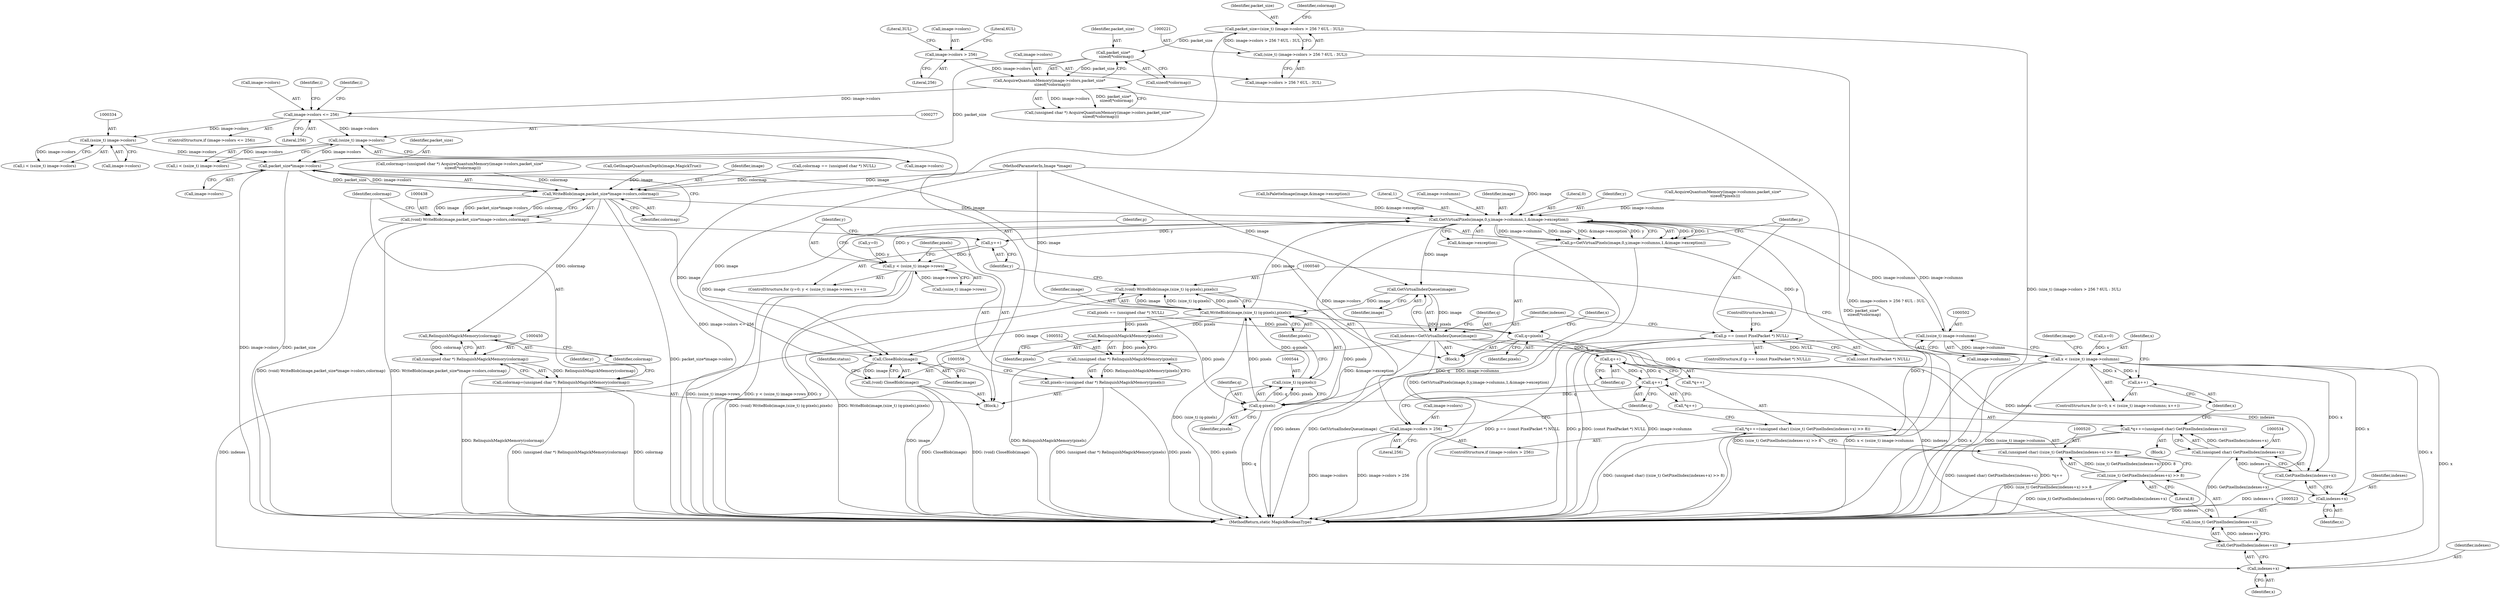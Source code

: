 digraph "0_ImageMagick_6233ef75bb973745ab1092b59aea8fe316f09074@pointer" {
"1000441" [label="(Call,packet_size*image->colors)"];
"1000238" [label="(Call,packet_size*\n     sizeof(*colormap))"];
"1000218" [label="(Call,packet_size=(size_t) (image->colors > 256 ? 6UL : 3UL))"];
"1000220" [label="(Call,(size_t) (image->colors > 256 ? 6UL : 3UL))"];
"1000276" [label="(Call,(ssize_t) image->colors)"];
"1000265" [label="(Call,image->colors <= 256)"];
"1000234" [label="(Call,AcquireQuantumMemory(image->colors,packet_size*\n     sizeof(*colormap)))"];
"1000223" [label="(Call,image->colors > 256)"];
"1000333" [label="(Call,(ssize_t) image->colors)"];
"1000439" [label="(Call,WriteBlob(image,packet_size*image->colors,colormap))"];
"1000437" [label="(Call,(void) WriteBlob(image,packet_size*image->colors,colormap))"];
"1000451" [label="(Call,RelinquishMagickMemory(colormap))"];
"1000449" [label="(Call,(unsigned char *) RelinquishMagickMemory(colormap))"];
"1000447" [label="(Call,colormap=(unsigned char *) RelinquishMagickMemory(colormap))"];
"1000469" [label="(Call,GetVirtualPixels(image,0,y,image->columns,1,&image->exception))"];
"1000464" [label="(Call,y++)"];
"1000457" [label="(Call,y < (ssize_t) image->rows)"];
"1000467" [label="(Call,p=GetVirtualPixels(image,0,y,image->columns,1,&image->exception))"];
"1000482" [label="(Call,p == (const PixelPacket *) NULL)"];
"1000490" [label="(Call,GetVirtualIndexQueue(image))"];
"1000488" [label="(Call,indexes=GetVirtualIndexQueue(image))"];
"1000524" [label="(Call,GetPixelIndex(indexes+x))"];
"1000522" [label="(Call,(size_t) GetPixelIndex(indexes+x))"];
"1000521" [label="(Call,(size_t) GetPixelIndex(indexes+x) >> 8)"];
"1000519" [label="(Call,(unsigned char) ((size_t) GetPixelIndex(indexes+x) >> 8))"];
"1000515" [label="(Call,*q++=(unsigned char) ((size_t) GetPixelIndex(indexes+x) >> 8))"];
"1000525" [label="(Call,indexes+x)"];
"1000535" [label="(Call,GetPixelIndex(indexes+x))"];
"1000533" [label="(Call,(unsigned char) GetPixelIndex(indexes+x))"];
"1000529" [label="(Call,*q++=(unsigned char) GetPixelIndex(indexes+x))"];
"1000536" [label="(Call,indexes+x)"];
"1000541" [label="(Call,WriteBlob(image,(size_t) (q-pixels),pixels))"];
"1000492" [label="(Call,q=pixels)"];
"1000517" [label="(Call,q++)"];
"1000531" [label="(Call,q++)"];
"1000545" [label="(Call,q-pixels)"];
"1000543" [label="(Call,(size_t) (q-pixels))"];
"1000539" [label="(Call,(void) WriteBlob(image,(size_t) (q-pixels),pixels))"];
"1000553" [label="(Call,RelinquishMagickMemory(pixels))"];
"1000551" [label="(Call,(unsigned char *) RelinquishMagickMemory(pixels))"];
"1000549" [label="(Call,pixels=(unsigned char *) RelinquishMagickMemory(pixels))"];
"1000557" [label="(Call,CloseBlob(image))"];
"1000555" [label="(Call,(void) CloseBlob(image))"];
"1000501" [label="(Call,(ssize_t) image->columns)"];
"1000499" [label="(Call,x < (ssize_t) image->columns)"];
"1000506" [label="(Call,x++)"];
"1000510" [label="(Call,image->colors > 256)"];
"1000441" [label="(Call,packet_size*image->colors)"];
"1000448" [label="(Identifier,colormap)"];
"1000471" [label="(Literal,0)"];
"1000501" [label="(Call,(ssize_t) image->columns)"];
"1000227" [label="(Literal,256)"];
"1000472" [label="(Identifier,y)"];
"1000239" [label="(Identifier,packet_size)"];
"1000484" [label="(Call,(const PixelPacket *) NULL)"];
"1000467" [label="(Call,p=GetVirtualPixels(image,0,y,image->columns,1,&image->exception))"];
"1000488" [label="(Call,indexes=GetVirtualIndexQueue(image))"];
"1000494" [label="(Identifier,pixels)"];
"1000537" [label="(Identifier,indexes)"];
"1000272" [label="(Identifier,i)"];
"1000230" [label="(Call,colormap=(unsigned char *) AcquireQuantumMemory(image->colors,packet_size*\n     sizeof(*colormap)))"];
"1000499" [label="(Call,x < (ssize_t) image->columns)"];
"1000555" [label="(Call,(void) CloseBlob(image))"];
"1000519" [label="(Call,(unsigned char) ((size_t) GetPixelIndex(indexes+x) >> 8))"];
"1000235" [label="(Call,image->colors)"];
"1000209" [label="(Call,AcquireQuantumMemory(image->columns,packet_size*\n    sizeof(*pixels)))"];
"1000469" [label="(Call,GetVirtualPixels(image,0,y,image->columns,1,&image->exception))"];
"1000541" [label="(Call,WriteBlob(image,(size_t) (q-pixels),pixels))"];
"1000525" [label="(Call,indexes+x)"];
"1000489" [label="(Identifier,indexes)"];
"1000481" [label="(ControlStructure,if (p == (const PixelPacket *) NULL))"];
"1000512" [label="(Identifier,image)"];
"1000459" [label="(Call,(ssize_t) image->rows)"];
"1000218" [label="(Call,packet_size=(size_t) (image->colors > 256 ? 6UL : 3UL))"];
"1000223" [label="(Call,image->colors > 256)"];
"1000490" [label="(Call,GetVirtualIndexQueue(image))"];
"1000532" [label="(Identifier,q)"];
"1000492" [label="(Call,q=pixels)"];
"1000452" [label="(Identifier,colormap)"];
"1000527" [label="(Identifier,x)"];
"1000495" [label="(ControlStructure,for (x=0; x < (ssize_t) image->columns; x++))"];
"1000454" [label="(Call,y=0)"];
"1000465" [label="(Identifier,y)"];
"1000542" [label="(Identifier,image)"];
"1000496" [label="(Call,x=0)"];
"1000487" [label="(ControlStructure,break;)"];
"1000232" [label="(Call,(unsigned char *) AcquireQuantumMemory(image->colors,packet_size*\n     sizeof(*colormap)))"];
"1000536" [label="(Call,indexes+x)"];
"1000508" [label="(Block,)"];
"1000517" [label="(Call,q++)"];
"1000531" [label="(Call,q++)"];
"1000515" [label="(Call,*q++=(unsigned char) ((size_t) GetPixelIndex(indexes+x) >> 8))"];
"1000245" [label="(Call,pixels == (unsigned char *) NULL)"];
"1000449" [label="(Call,(unsigned char *) RelinquishMagickMemory(colormap))"];
"1000437" [label="(Call,(void) WriteBlob(image,packet_size*image->colors,colormap))"];
"1000181" [label="(Call,IsPaletteImage(image,&image->exception))"];
"1000195" [label="(Call,GetImageQuantumDepth(image,MagickTrue))"];
"1000477" [label="(Call,&image->exception)"];
"1000506" [label="(Call,x++)"];
"1000476" [label="(Literal,1)"];
"1000550" [label="(Identifier,pixels)"];
"1000473" [label="(Call,image->columns)"];
"1000539" [label="(Call,(void) WriteBlob(image,(size_t) (q-pixels),pixels))"];
"1000264" [label="(ControlStructure,if (image->colors <= 256))"];
"1000514" [label="(Literal,256)"];
"1000482" [label="(Call,p == (const PixelPacket *) NULL)"];
"1000493" [label="(Identifier,q)"];
"1000278" [label="(Call,image->colors)"];
"1000521" [label="(Call,(size_t) GetPixelIndex(indexes+x) >> 8)"];
"1000530" [label="(Call,*q++)"];
"1000561" [label="(MethodReturn,static MagickBooleanType)"];
"1000509" [label="(ControlStructure,if (image->colors > 256))"];
"1000228" [label="(Literal,6UL)"];
"1000219" [label="(Identifier,packet_size)"];
"1000470" [label="(Identifier,image)"];
"1000442" [label="(Identifier,packet_size)"];
"1000229" [label="(Literal,3UL)"];
"1000526" [label="(Identifier,indexes)"];
"1000507" [label="(Identifier,x)"];
"1000240" [label="(Call,sizeof(*colormap))"];
"1000510" [label="(Call,image->colors > 256)"];
"1000524" [label="(Call,GetPixelIndex(indexes+x))"];
"1000538" [label="(Identifier,x)"];
"1000528" [label="(Literal,8)"];
"1000547" [label="(Identifier,pixels)"];
"1000497" [label="(Identifier,x)"];
"1000231" [label="(Identifier,colormap)"];
"1000458" [label="(Identifier,y)"];
"1000238" [label="(Call,packet_size*\n     sizeof(*colormap))"];
"1000560" [label="(Identifier,status)"];
"1000440" [label="(Identifier,image)"];
"1000516" [label="(Call,*q++)"];
"1000451" [label="(Call,RelinquishMagickMemory(colormap))"];
"1000447" [label="(Call,colormap=(unsigned char *) RelinquishMagickMemory(colormap))"];
"1000466" [label="(Block,)"];
"1000453" [label="(ControlStructure,for (y=0; y < (ssize_t) image->rows; y++))"];
"1000106" [label="(MethodParameterIn,Image *image)"];
"1000500" [label="(Identifier,x)"];
"1000511" [label="(Call,image->colors)"];
"1000551" [label="(Call,(unsigned char *) RelinquishMagickMemory(pixels))"];
"1000554" [label="(Identifier,pixels)"];
"1000558" [label="(Identifier,image)"];
"1000503" [label="(Call,image->columns)"];
"1000266" [label="(Call,image->colors)"];
"1000491" [label="(Identifier,image)"];
"1000543" [label="(Call,(size_t) (q-pixels))"];
"1000518" [label="(Identifier,q)"];
"1000333" [label="(Call,(ssize_t) image->colors)"];
"1000329" [label="(Identifier,i)"];
"1000455" [label="(Identifier,y)"];
"1000443" [label="(Call,image->colors)"];
"1000224" [label="(Call,image->colors)"];
"1000548" [label="(Identifier,pixels)"];
"1000274" [label="(Call,i < (ssize_t) image->colors)"];
"1000545" [label="(Call,q-pixels)"];
"1000439" [label="(Call,WriteBlob(image,packet_size*image->colors,colormap))"];
"1000107" [label="(Block,)"];
"1000553" [label="(Call,RelinquishMagickMemory(pixels))"];
"1000522" [label="(Call,(size_t) GetPixelIndex(indexes+x))"];
"1000446" [label="(Identifier,colormap)"];
"1000464" [label="(Call,y++)"];
"1000234" [label="(Call,AcquireQuantumMemory(image->colors,packet_size*\n     sizeof(*colormap)))"];
"1000535" [label="(Call,GetPixelIndex(indexes+x))"];
"1000533" [label="(Call,(unsigned char) GetPixelIndex(indexes+x))"];
"1000276" [label="(Call,(ssize_t) image->colors)"];
"1000220" [label="(Call,(size_t) (image->colors > 256 ? 6UL : 3UL))"];
"1000483" [label="(Identifier,p)"];
"1000546" [label="(Identifier,q)"];
"1000331" [label="(Call,i < (ssize_t) image->colors)"];
"1000222" [label="(Call,image->colors > 256 ? 6UL : 3UL)"];
"1000468" [label="(Identifier,p)"];
"1000557" [label="(Call,CloseBlob(image))"];
"1000250" [label="(Call,colormap == (unsigned char *) NULL)"];
"1000549" [label="(Call,pixels=(unsigned char *) RelinquishMagickMemory(pixels))"];
"1000269" [label="(Literal,256)"];
"1000529" [label="(Call,*q++=(unsigned char) GetPixelIndex(indexes+x))"];
"1000265" [label="(Call,image->colors <= 256)"];
"1000457" [label="(Call,y < (ssize_t) image->rows)"];
"1000335" [label="(Call,image->colors)"];
"1000441" -> "1000439"  [label="AST: "];
"1000441" -> "1000443"  [label="CFG: "];
"1000442" -> "1000441"  [label="AST: "];
"1000443" -> "1000441"  [label="AST: "];
"1000446" -> "1000441"  [label="CFG: "];
"1000441" -> "1000561"  [label="DDG: packet_size"];
"1000441" -> "1000561"  [label="DDG: image->colors"];
"1000441" -> "1000439"  [label="DDG: packet_size"];
"1000441" -> "1000439"  [label="DDG: image->colors"];
"1000238" -> "1000441"  [label="DDG: packet_size"];
"1000276" -> "1000441"  [label="DDG: image->colors"];
"1000333" -> "1000441"  [label="DDG: image->colors"];
"1000441" -> "1000510"  [label="DDG: image->colors"];
"1000238" -> "1000234"  [label="AST: "];
"1000238" -> "1000240"  [label="CFG: "];
"1000239" -> "1000238"  [label="AST: "];
"1000240" -> "1000238"  [label="AST: "];
"1000234" -> "1000238"  [label="CFG: "];
"1000238" -> "1000234"  [label="DDG: packet_size"];
"1000218" -> "1000238"  [label="DDG: packet_size"];
"1000218" -> "1000107"  [label="AST: "];
"1000218" -> "1000220"  [label="CFG: "];
"1000219" -> "1000218"  [label="AST: "];
"1000220" -> "1000218"  [label="AST: "];
"1000231" -> "1000218"  [label="CFG: "];
"1000218" -> "1000561"  [label="DDG: (size_t) (image->colors > 256 ? 6UL : 3UL)"];
"1000220" -> "1000218"  [label="DDG: image->colors > 256 ? 6UL : 3UL"];
"1000220" -> "1000222"  [label="CFG: "];
"1000221" -> "1000220"  [label="AST: "];
"1000222" -> "1000220"  [label="AST: "];
"1000220" -> "1000561"  [label="DDG: image->colors > 256 ? 6UL : 3UL"];
"1000276" -> "1000274"  [label="AST: "];
"1000276" -> "1000278"  [label="CFG: "];
"1000277" -> "1000276"  [label="AST: "];
"1000278" -> "1000276"  [label="AST: "];
"1000274" -> "1000276"  [label="CFG: "];
"1000276" -> "1000274"  [label="DDG: image->colors"];
"1000265" -> "1000276"  [label="DDG: image->colors"];
"1000265" -> "1000264"  [label="AST: "];
"1000265" -> "1000269"  [label="CFG: "];
"1000266" -> "1000265"  [label="AST: "];
"1000269" -> "1000265"  [label="AST: "];
"1000272" -> "1000265"  [label="CFG: "];
"1000329" -> "1000265"  [label="CFG: "];
"1000265" -> "1000561"  [label="DDG: image->colors <= 256"];
"1000234" -> "1000265"  [label="DDG: image->colors"];
"1000265" -> "1000333"  [label="DDG: image->colors"];
"1000234" -> "1000232"  [label="AST: "];
"1000235" -> "1000234"  [label="AST: "];
"1000232" -> "1000234"  [label="CFG: "];
"1000234" -> "1000561"  [label="DDG: packet_size*\n     sizeof(*colormap)"];
"1000234" -> "1000232"  [label="DDG: image->colors"];
"1000234" -> "1000232"  [label="DDG: packet_size*\n     sizeof(*colormap)"];
"1000223" -> "1000234"  [label="DDG: image->colors"];
"1000223" -> "1000222"  [label="AST: "];
"1000223" -> "1000227"  [label="CFG: "];
"1000224" -> "1000223"  [label="AST: "];
"1000227" -> "1000223"  [label="AST: "];
"1000228" -> "1000223"  [label="CFG: "];
"1000229" -> "1000223"  [label="CFG: "];
"1000333" -> "1000331"  [label="AST: "];
"1000333" -> "1000335"  [label="CFG: "];
"1000334" -> "1000333"  [label="AST: "];
"1000335" -> "1000333"  [label="AST: "];
"1000331" -> "1000333"  [label="CFG: "];
"1000333" -> "1000331"  [label="DDG: image->colors"];
"1000439" -> "1000437"  [label="AST: "];
"1000439" -> "1000446"  [label="CFG: "];
"1000440" -> "1000439"  [label="AST: "];
"1000446" -> "1000439"  [label="AST: "];
"1000437" -> "1000439"  [label="CFG: "];
"1000439" -> "1000561"  [label="DDG: packet_size*image->colors"];
"1000439" -> "1000437"  [label="DDG: image"];
"1000439" -> "1000437"  [label="DDG: packet_size*image->colors"];
"1000439" -> "1000437"  [label="DDG: colormap"];
"1000195" -> "1000439"  [label="DDG: image"];
"1000106" -> "1000439"  [label="DDG: image"];
"1000250" -> "1000439"  [label="DDG: colormap"];
"1000230" -> "1000439"  [label="DDG: colormap"];
"1000439" -> "1000451"  [label="DDG: colormap"];
"1000439" -> "1000469"  [label="DDG: image"];
"1000439" -> "1000557"  [label="DDG: image"];
"1000437" -> "1000107"  [label="AST: "];
"1000438" -> "1000437"  [label="AST: "];
"1000448" -> "1000437"  [label="CFG: "];
"1000437" -> "1000561"  [label="DDG: (void) WriteBlob(image,packet_size*image->colors,colormap)"];
"1000437" -> "1000561"  [label="DDG: WriteBlob(image,packet_size*image->colors,colormap)"];
"1000451" -> "1000449"  [label="AST: "];
"1000451" -> "1000452"  [label="CFG: "];
"1000452" -> "1000451"  [label="AST: "];
"1000449" -> "1000451"  [label="CFG: "];
"1000451" -> "1000449"  [label="DDG: colormap"];
"1000449" -> "1000447"  [label="AST: "];
"1000450" -> "1000449"  [label="AST: "];
"1000447" -> "1000449"  [label="CFG: "];
"1000449" -> "1000561"  [label="DDG: RelinquishMagickMemory(colormap)"];
"1000449" -> "1000447"  [label="DDG: RelinquishMagickMemory(colormap)"];
"1000447" -> "1000107"  [label="AST: "];
"1000448" -> "1000447"  [label="AST: "];
"1000455" -> "1000447"  [label="CFG: "];
"1000447" -> "1000561"  [label="DDG: (unsigned char *) RelinquishMagickMemory(colormap)"];
"1000447" -> "1000561"  [label="DDG: colormap"];
"1000469" -> "1000467"  [label="AST: "];
"1000469" -> "1000477"  [label="CFG: "];
"1000470" -> "1000469"  [label="AST: "];
"1000471" -> "1000469"  [label="AST: "];
"1000472" -> "1000469"  [label="AST: "];
"1000473" -> "1000469"  [label="AST: "];
"1000476" -> "1000469"  [label="AST: "];
"1000477" -> "1000469"  [label="AST: "];
"1000467" -> "1000469"  [label="CFG: "];
"1000469" -> "1000561"  [label="DDG: y"];
"1000469" -> "1000561"  [label="DDG: &image->exception"];
"1000469" -> "1000561"  [label="DDG: image->columns"];
"1000469" -> "1000464"  [label="DDG: y"];
"1000469" -> "1000467"  [label="DDG: 0"];
"1000469" -> "1000467"  [label="DDG: 1"];
"1000469" -> "1000467"  [label="DDG: image->columns"];
"1000469" -> "1000467"  [label="DDG: image"];
"1000469" -> "1000467"  [label="DDG: &image->exception"];
"1000469" -> "1000467"  [label="DDG: y"];
"1000541" -> "1000469"  [label="DDG: image"];
"1000106" -> "1000469"  [label="DDG: image"];
"1000457" -> "1000469"  [label="DDG: y"];
"1000209" -> "1000469"  [label="DDG: image->columns"];
"1000501" -> "1000469"  [label="DDG: image->columns"];
"1000181" -> "1000469"  [label="DDG: &image->exception"];
"1000469" -> "1000490"  [label="DDG: image"];
"1000469" -> "1000501"  [label="DDG: image->columns"];
"1000469" -> "1000557"  [label="DDG: image"];
"1000464" -> "1000453"  [label="AST: "];
"1000464" -> "1000465"  [label="CFG: "];
"1000465" -> "1000464"  [label="AST: "];
"1000458" -> "1000464"  [label="CFG: "];
"1000464" -> "1000457"  [label="DDG: y"];
"1000457" -> "1000453"  [label="AST: "];
"1000457" -> "1000459"  [label="CFG: "];
"1000458" -> "1000457"  [label="AST: "];
"1000459" -> "1000457"  [label="AST: "];
"1000468" -> "1000457"  [label="CFG: "];
"1000550" -> "1000457"  [label="CFG: "];
"1000457" -> "1000561"  [label="DDG: (ssize_t) image->rows"];
"1000457" -> "1000561"  [label="DDG: y < (ssize_t) image->rows"];
"1000457" -> "1000561"  [label="DDG: y"];
"1000454" -> "1000457"  [label="DDG: y"];
"1000459" -> "1000457"  [label="DDG: image->rows"];
"1000467" -> "1000466"  [label="AST: "];
"1000468" -> "1000467"  [label="AST: "];
"1000483" -> "1000467"  [label="CFG: "];
"1000467" -> "1000561"  [label="DDG: GetVirtualPixels(image,0,y,image->columns,1,&image->exception)"];
"1000467" -> "1000482"  [label="DDG: p"];
"1000482" -> "1000481"  [label="AST: "];
"1000482" -> "1000484"  [label="CFG: "];
"1000483" -> "1000482"  [label="AST: "];
"1000484" -> "1000482"  [label="AST: "];
"1000487" -> "1000482"  [label="CFG: "];
"1000489" -> "1000482"  [label="CFG: "];
"1000482" -> "1000561"  [label="DDG: p"];
"1000482" -> "1000561"  [label="DDG: (const PixelPacket *) NULL"];
"1000482" -> "1000561"  [label="DDG: p == (const PixelPacket *) NULL"];
"1000484" -> "1000482"  [label="DDG: NULL"];
"1000490" -> "1000488"  [label="AST: "];
"1000490" -> "1000491"  [label="CFG: "];
"1000491" -> "1000490"  [label="AST: "];
"1000488" -> "1000490"  [label="CFG: "];
"1000490" -> "1000488"  [label="DDG: image"];
"1000106" -> "1000490"  [label="DDG: image"];
"1000490" -> "1000541"  [label="DDG: image"];
"1000488" -> "1000466"  [label="AST: "];
"1000489" -> "1000488"  [label="AST: "];
"1000493" -> "1000488"  [label="CFG: "];
"1000488" -> "1000561"  [label="DDG: indexes"];
"1000488" -> "1000561"  [label="DDG: GetVirtualIndexQueue(image)"];
"1000488" -> "1000524"  [label="DDG: indexes"];
"1000488" -> "1000525"  [label="DDG: indexes"];
"1000488" -> "1000535"  [label="DDG: indexes"];
"1000488" -> "1000536"  [label="DDG: indexes"];
"1000524" -> "1000522"  [label="AST: "];
"1000524" -> "1000525"  [label="CFG: "];
"1000525" -> "1000524"  [label="AST: "];
"1000522" -> "1000524"  [label="CFG: "];
"1000524" -> "1000522"  [label="DDG: indexes+x"];
"1000499" -> "1000524"  [label="DDG: x"];
"1000522" -> "1000521"  [label="AST: "];
"1000523" -> "1000522"  [label="AST: "];
"1000528" -> "1000522"  [label="CFG: "];
"1000522" -> "1000521"  [label="DDG: GetPixelIndex(indexes+x)"];
"1000521" -> "1000519"  [label="AST: "];
"1000521" -> "1000528"  [label="CFG: "];
"1000528" -> "1000521"  [label="AST: "];
"1000519" -> "1000521"  [label="CFG: "];
"1000521" -> "1000561"  [label="DDG: (size_t) GetPixelIndex(indexes+x)"];
"1000521" -> "1000519"  [label="DDG: (size_t) GetPixelIndex(indexes+x)"];
"1000521" -> "1000519"  [label="DDG: 8"];
"1000519" -> "1000515"  [label="AST: "];
"1000520" -> "1000519"  [label="AST: "];
"1000515" -> "1000519"  [label="CFG: "];
"1000519" -> "1000561"  [label="DDG: (size_t) GetPixelIndex(indexes+x) >> 8"];
"1000519" -> "1000515"  [label="DDG: (size_t) GetPixelIndex(indexes+x) >> 8"];
"1000515" -> "1000509"  [label="AST: "];
"1000516" -> "1000515"  [label="AST: "];
"1000532" -> "1000515"  [label="CFG: "];
"1000515" -> "1000561"  [label="DDG: (unsigned char) ((size_t) GetPixelIndex(indexes+x) >> 8)"];
"1000525" -> "1000527"  [label="CFG: "];
"1000526" -> "1000525"  [label="AST: "];
"1000527" -> "1000525"  [label="AST: "];
"1000499" -> "1000525"  [label="DDG: x"];
"1000535" -> "1000533"  [label="AST: "];
"1000535" -> "1000536"  [label="CFG: "];
"1000536" -> "1000535"  [label="AST: "];
"1000533" -> "1000535"  [label="CFG: "];
"1000535" -> "1000561"  [label="DDG: indexes+x"];
"1000535" -> "1000533"  [label="DDG: indexes+x"];
"1000499" -> "1000535"  [label="DDG: x"];
"1000533" -> "1000529"  [label="AST: "];
"1000534" -> "1000533"  [label="AST: "];
"1000529" -> "1000533"  [label="CFG: "];
"1000533" -> "1000561"  [label="DDG: GetPixelIndex(indexes+x)"];
"1000533" -> "1000529"  [label="DDG: GetPixelIndex(indexes+x)"];
"1000529" -> "1000508"  [label="AST: "];
"1000530" -> "1000529"  [label="AST: "];
"1000507" -> "1000529"  [label="CFG: "];
"1000529" -> "1000561"  [label="DDG: (unsigned char) GetPixelIndex(indexes+x)"];
"1000529" -> "1000561"  [label="DDG: *q++"];
"1000536" -> "1000538"  [label="CFG: "];
"1000537" -> "1000536"  [label="AST: "];
"1000538" -> "1000536"  [label="AST: "];
"1000536" -> "1000561"  [label="DDG: indexes"];
"1000499" -> "1000536"  [label="DDG: x"];
"1000541" -> "1000539"  [label="AST: "];
"1000541" -> "1000548"  [label="CFG: "];
"1000542" -> "1000541"  [label="AST: "];
"1000543" -> "1000541"  [label="AST: "];
"1000548" -> "1000541"  [label="AST: "];
"1000539" -> "1000541"  [label="CFG: "];
"1000541" -> "1000561"  [label="DDG: (size_t) (q-pixels)"];
"1000541" -> "1000492"  [label="DDG: pixels"];
"1000541" -> "1000539"  [label="DDG: image"];
"1000541" -> "1000539"  [label="DDG: (size_t) (q-pixels)"];
"1000541" -> "1000539"  [label="DDG: pixels"];
"1000106" -> "1000541"  [label="DDG: image"];
"1000543" -> "1000541"  [label="DDG: q-pixels"];
"1000541" -> "1000545"  [label="DDG: pixels"];
"1000545" -> "1000541"  [label="DDG: pixels"];
"1000541" -> "1000553"  [label="DDG: pixels"];
"1000541" -> "1000557"  [label="DDG: image"];
"1000492" -> "1000466"  [label="AST: "];
"1000492" -> "1000494"  [label="CFG: "];
"1000493" -> "1000492"  [label="AST: "];
"1000494" -> "1000492"  [label="AST: "];
"1000497" -> "1000492"  [label="CFG: "];
"1000245" -> "1000492"  [label="DDG: pixels"];
"1000492" -> "1000517"  [label="DDG: q"];
"1000492" -> "1000531"  [label="DDG: q"];
"1000492" -> "1000545"  [label="DDG: q"];
"1000517" -> "1000516"  [label="AST: "];
"1000517" -> "1000518"  [label="CFG: "];
"1000518" -> "1000517"  [label="AST: "];
"1000516" -> "1000517"  [label="CFG: "];
"1000531" -> "1000517"  [label="DDG: q"];
"1000517" -> "1000531"  [label="DDG: q"];
"1000531" -> "1000530"  [label="AST: "];
"1000531" -> "1000532"  [label="CFG: "];
"1000532" -> "1000531"  [label="AST: "];
"1000530" -> "1000531"  [label="CFG: "];
"1000531" -> "1000545"  [label="DDG: q"];
"1000545" -> "1000543"  [label="AST: "];
"1000545" -> "1000547"  [label="CFG: "];
"1000546" -> "1000545"  [label="AST: "];
"1000547" -> "1000545"  [label="AST: "];
"1000543" -> "1000545"  [label="CFG: "];
"1000545" -> "1000561"  [label="DDG: q"];
"1000545" -> "1000543"  [label="DDG: q"];
"1000545" -> "1000543"  [label="DDG: pixels"];
"1000245" -> "1000545"  [label="DDG: pixels"];
"1000544" -> "1000543"  [label="AST: "];
"1000548" -> "1000543"  [label="CFG: "];
"1000543" -> "1000561"  [label="DDG: q-pixels"];
"1000539" -> "1000466"  [label="AST: "];
"1000540" -> "1000539"  [label="AST: "];
"1000465" -> "1000539"  [label="CFG: "];
"1000539" -> "1000561"  [label="DDG: (void) WriteBlob(image,(size_t) (q-pixels),pixels)"];
"1000539" -> "1000561"  [label="DDG: WriteBlob(image,(size_t) (q-pixels),pixels)"];
"1000553" -> "1000551"  [label="AST: "];
"1000553" -> "1000554"  [label="CFG: "];
"1000554" -> "1000553"  [label="AST: "];
"1000551" -> "1000553"  [label="CFG: "];
"1000553" -> "1000551"  [label="DDG: pixels"];
"1000245" -> "1000553"  [label="DDG: pixels"];
"1000551" -> "1000549"  [label="AST: "];
"1000552" -> "1000551"  [label="AST: "];
"1000549" -> "1000551"  [label="CFG: "];
"1000551" -> "1000561"  [label="DDG: RelinquishMagickMemory(pixels)"];
"1000551" -> "1000549"  [label="DDG: RelinquishMagickMemory(pixels)"];
"1000549" -> "1000107"  [label="AST: "];
"1000550" -> "1000549"  [label="AST: "];
"1000556" -> "1000549"  [label="CFG: "];
"1000549" -> "1000561"  [label="DDG: pixels"];
"1000549" -> "1000561"  [label="DDG: (unsigned char *) RelinquishMagickMemory(pixels)"];
"1000557" -> "1000555"  [label="AST: "];
"1000557" -> "1000558"  [label="CFG: "];
"1000558" -> "1000557"  [label="AST: "];
"1000555" -> "1000557"  [label="CFG: "];
"1000557" -> "1000561"  [label="DDG: image"];
"1000557" -> "1000555"  [label="DDG: image"];
"1000106" -> "1000557"  [label="DDG: image"];
"1000555" -> "1000107"  [label="AST: "];
"1000556" -> "1000555"  [label="AST: "];
"1000560" -> "1000555"  [label="CFG: "];
"1000555" -> "1000561"  [label="DDG: CloseBlob(image)"];
"1000555" -> "1000561"  [label="DDG: (void) CloseBlob(image)"];
"1000501" -> "1000499"  [label="AST: "];
"1000501" -> "1000503"  [label="CFG: "];
"1000502" -> "1000501"  [label="AST: "];
"1000503" -> "1000501"  [label="AST: "];
"1000499" -> "1000501"  [label="CFG: "];
"1000501" -> "1000561"  [label="DDG: image->columns"];
"1000501" -> "1000499"  [label="DDG: image->columns"];
"1000499" -> "1000495"  [label="AST: "];
"1000500" -> "1000499"  [label="AST: "];
"1000512" -> "1000499"  [label="CFG: "];
"1000540" -> "1000499"  [label="CFG: "];
"1000499" -> "1000561"  [label="DDG: x < (ssize_t) image->columns"];
"1000499" -> "1000561"  [label="DDG: x"];
"1000499" -> "1000561"  [label="DDG: (ssize_t) image->columns"];
"1000506" -> "1000499"  [label="DDG: x"];
"1000496" -> "1000499"  [label="DDG: x"];
"1000499" -> "1000506"  [label="DDG: x"];
"1000506" -> "1000495"  [label="AST: "];
"1000506" -> "1000507"  [label="CFG: "];
"1000507" -> "1000506"  [label="AST: "];
"1000500" -> "1000506"  [label="CFG: "];
"1000510" -> "1000509"  [label="AST: "];
"1000510" -> "1000514"  [label="CFG: "];
"1000511" -> "1000510"  [label="AST: "];
"1000514" -> "1000510"  [label="AST: "];
"1000518" -> "1000510"  [label="CFG: "];
"1000532" -> "1000510"  [label="CFG: "];
"1000510" -> "1000561"  [label="DDG: image->colors"];
"1000510" -> "1000561"  [label="DDG: image->colors > 256"];
}
